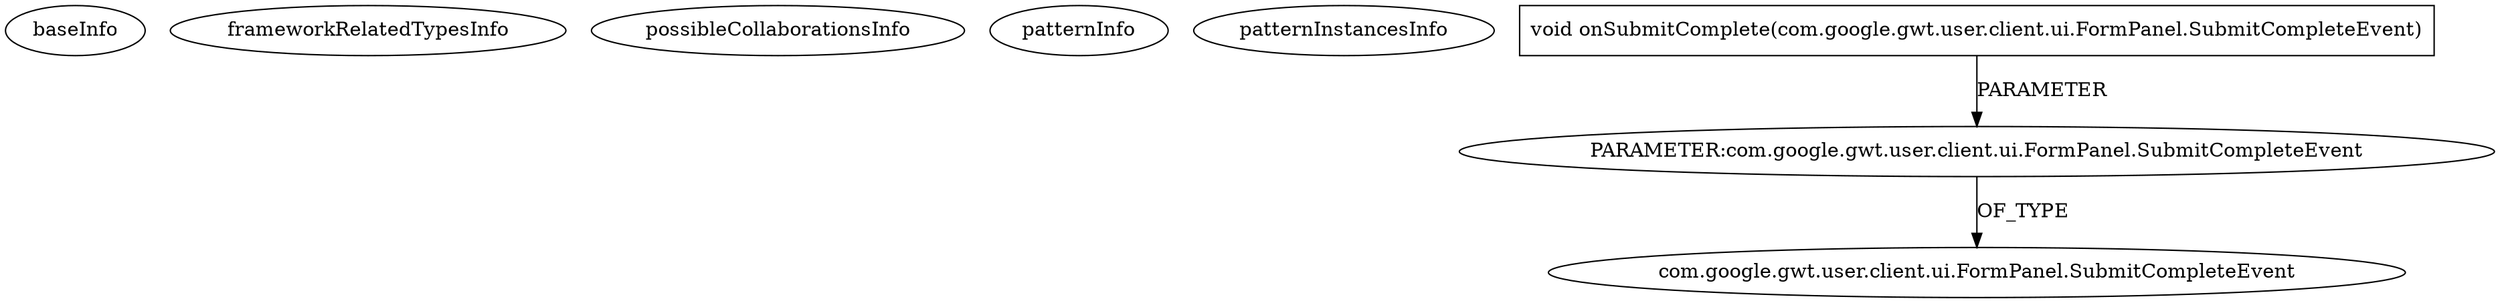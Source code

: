 digraph {
baseInfo[graphId=1957,category="pattern",isAnonymous=false,possibleRelation=false]
frameworkRelatedTypesInfo[]
possibleCollaborationsInfo[]
patternInfo[frequency=2.0,patternRootClient=null]
patternInstancesInfo[0="Max-Hailperin-MessageBoard~/Max-Hailperin-MessageBoard/MessageBoard-master/MessageBoard/src/edu/gac/mcs270/messageboard/client/MessageBoard.java~void onModuleLoad()~328",1="hmiguellima-ugat~/hmiguellima-ugat/ugat-master/src/org/ucp/ugat/client/common/ui/FileUploadDialog.java~FileUploadDialog~3053"]
4[label="void onSubmitComplete(com.google.gwt.user.client.ui.FormPanel.SubmitCompleteEvent)",vertexType="OVERRIDING_METHOD_DECLARATION",isFrameworkType=false,shape=box]
5[label="PARAMETER:com.google.gwt.user.client.ui.FormPanel.SubmitCompleteEvent",vertexType="PARAMETER_DECLARATION",isFrameworkType=false]
6[label="com.google.gwt.user.client.ui.FormPanel.SubmitCompleteEvent",vertexType="FRAMEWORK_CLASS_TYPE",isFrameworkType=false]
5->6[label="OF_TYPE"]
4->5[label="PARAMETER"]
}

